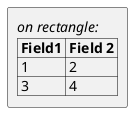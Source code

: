 {
  "sha1": "5xkj9n4tlei732q0ul6ux49dnm03z6t",
  "insertion": {
    "when": "2024-05-30T20:48:20.826Z",
    "url": "https://forum.plantuml.net/12480/new-line-in-table-built-with-variables-broken-from-1-2020-20",
    "user": "plantuml@gmail.com"
  }
}
@startuml
!global $table = "|= Field1 |= Field 2 |"
!procedure $row($value1, $value2)
%set_variable_value("$table", %get_variable_value("$table") + %newline() + "| " + $value1 + " | " + $value2 + " |")
!endfunction

$row("1", "2")
$row("3", "4")

rectangle r [
<i>on rectangle:
$table
]


@enduml
